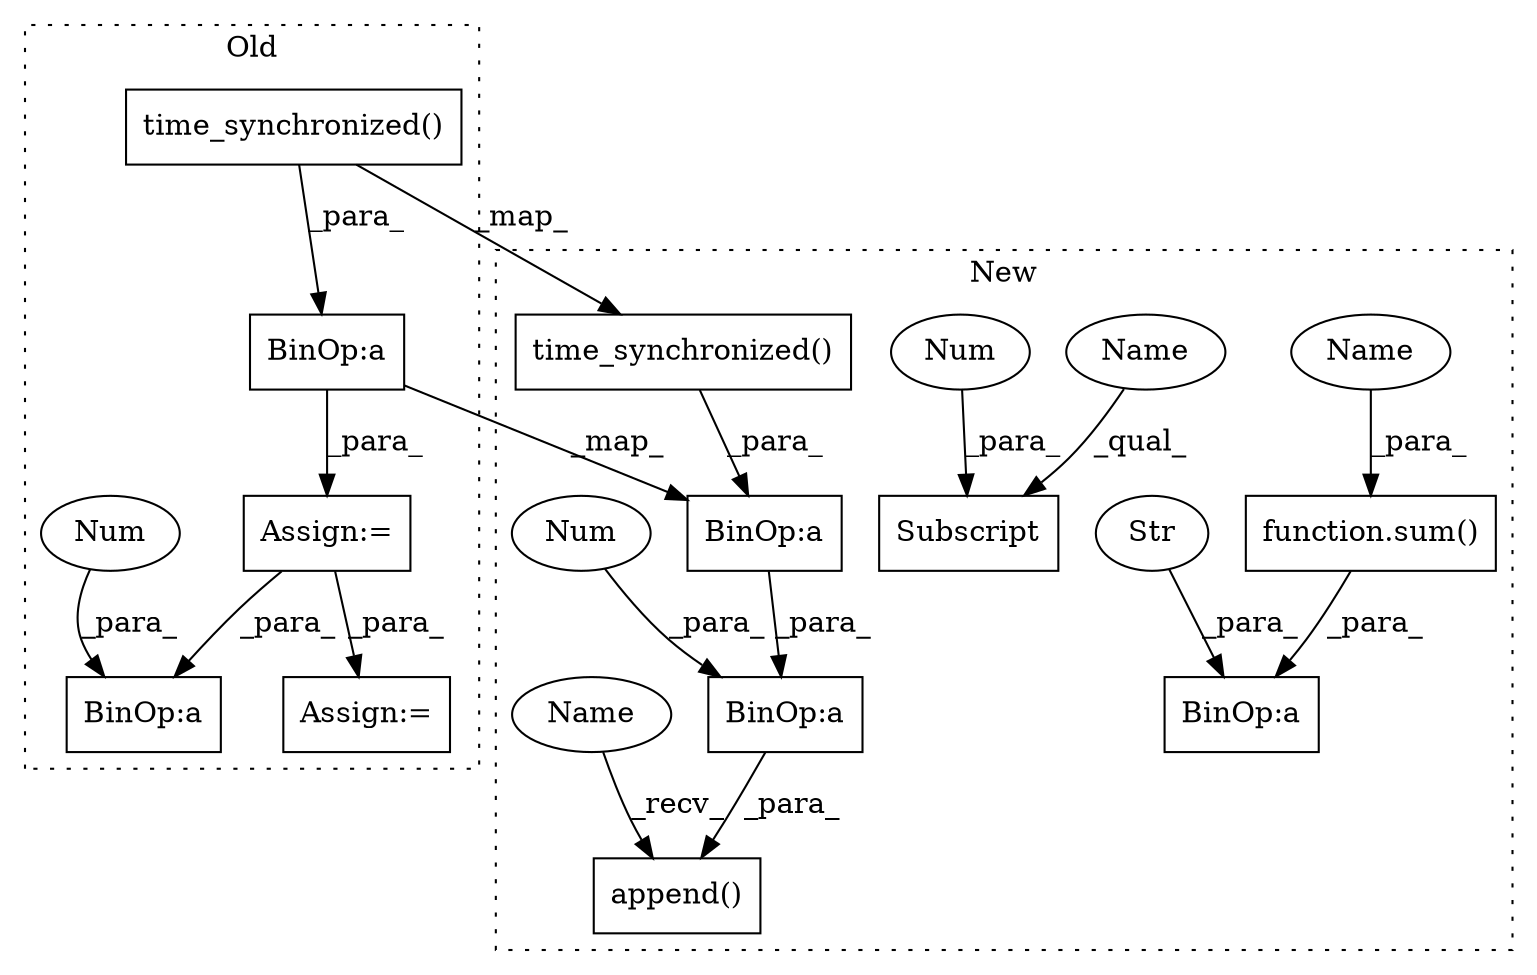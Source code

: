 digraph G {
subgraph cluster0 {
1 [label="time_synchronized()" a="75" s="3299" l="31" shape="box"];
4 [label="BinOp:a" a="82" s="3425" l="3" shape="box"];
8 [label="BinOp:a" a="82" s="3330" l="3" shape="box"];
10 [label="Num" a="76" s="3428" l="3" shape="ellipse"];
12 [label="Assign:=" a="68" s="3353" l="4" shape="box"];
13 [label="Assign:=" a="68" s="3296" l="3" shape="box"];
label = "Old";
style="dotted";
}
subgraph cluster1 {
2 [label="time_synchronized()" a="75" s="3343" l="31" shape="box"];
3 [label="BinOp:a" a="82" s="3379" l="3" shape="box"];
5 [label="append()" a="75" s="3332,3385" l="10,1" shape="box"];
6 [label="Subscript" a="63" s="3450,0" l="6,0" shape="box"];
7 [label="BinOp:a" a="82" s="3374" l="3" shape="box"];
9 [label="Num" a="76" s="3382" l="3" shape="ellipse"];
11 [label="Num" a="76" s="3453" l="2" shape="ellipse"];
14 [label="function.sum()" a="75" s="3621,3627" l="4,1" shape="box"];
15 [label="BinOp:a" a="82" s="3618" l="3" shape="box"];
16 [label="Str" a="66" s="3604" l="14" shape="ellipse"];
17 [label="Name" a="87" s="3625" l="2" shape="ellipse"];
18 [label="Name" a="87" s="3332" l="2" shape="ellipse"];
19 [label="Name" a="87" s="3450" l="2" shape="ellipse"];
label = "New";
style="dotted";
}
1 -> 8 [label="_para_"];
1 -> 2 [label="_map_"];
2 -> 7 [label="_para_"];
3 -> 5 [label="_para_"];
7 -> 3 [label="_para_"];
8 -> 13 [label="_para_"];
8 -> 7 [label="_map_"];
9 -> 3 [label="_para_"];
10 -> 4 [label="_para_"];
11 -> 6 [label="_para_"];
13 -> 12 [label="_para_"];
13 -> 4 [label="_para_"];
14 -> 15 [label="_para_"];
16 -> 15 [label="_para_"];
17 -> 14 [label="_para_"];
18 -> 5 [label="_recv_"];
19 -> 6 [label="_qual_"];
}